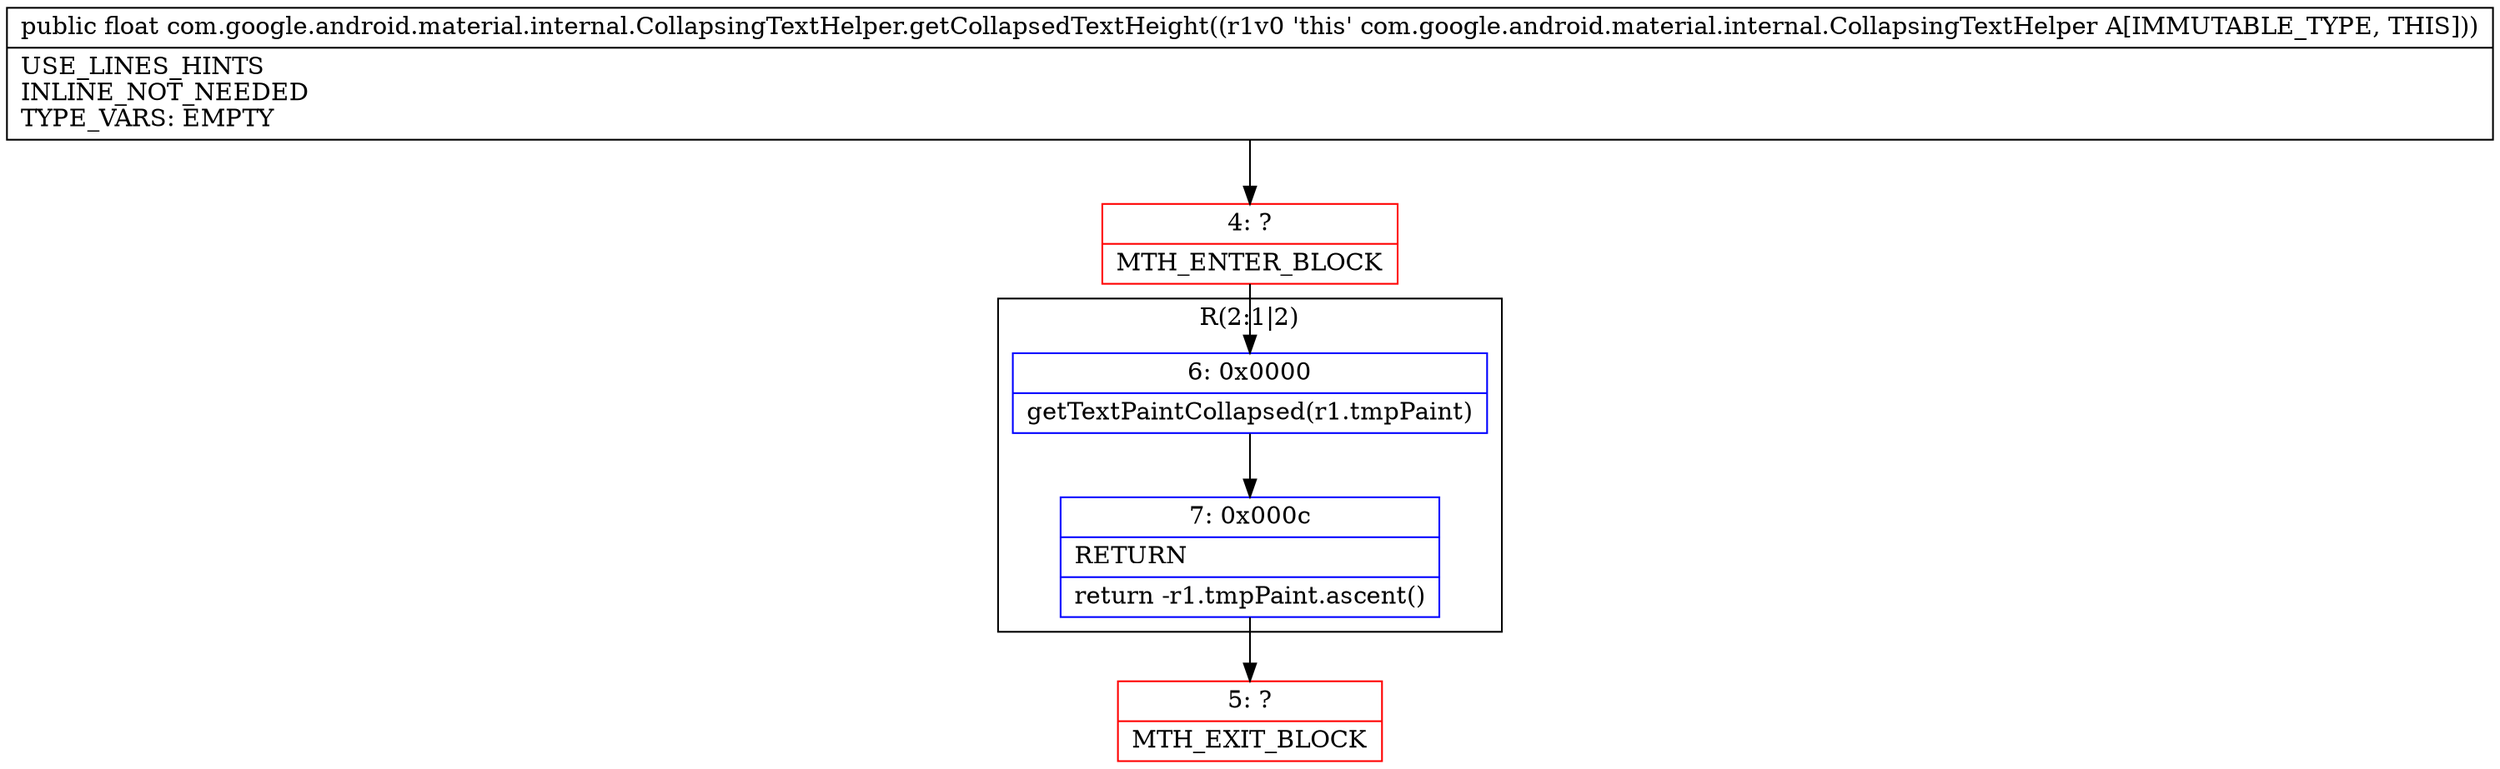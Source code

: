 digraph "CFG forcom.google.android.material.internal.CollapsingTextHelper.getCollapsedTextHeight()F" {
subgraph cluster_Region_197115718 {
label = "R(2:1|2)";
node [shape=record,color=blue];
Node_6 [shape=record,label="{6\:\ 0x0000|getTextPaintCollapsed(r1.tmpPaint)\l}"];
Node_7 [shape=record,label="{7\:\ 0x000c|RETURN\l|return \-r1.tmpPaint.ascent()\l}"];
}
Node_4 [shape=record,color=red,label="{4\:\ ?|MTH_ENTER_BLOCK\l}"];
Node_5 [shape=record,color=red,label="{5\:\ ?|MTH_EXIT_BLOCK\l}"];
MethodNode[shape=record,label="{public float com.google.android.material.internal.CollapsingTextHelper.getCollapsedTextHeight((r1v0 'this' com.google.android.material.internal.CollapsingTextHelper A[IMMUTABLE_TYPE, THIS]))  | USE_LINES_HINTS\lINLINE_NOT_NEEDED\lTYPE_VARS: EMPTY\l}"];
MethodNode -> Node_4;Node_6 -> Node_7;
Node_7 -> Node_5;
Node_4 -> Node_6;
}

